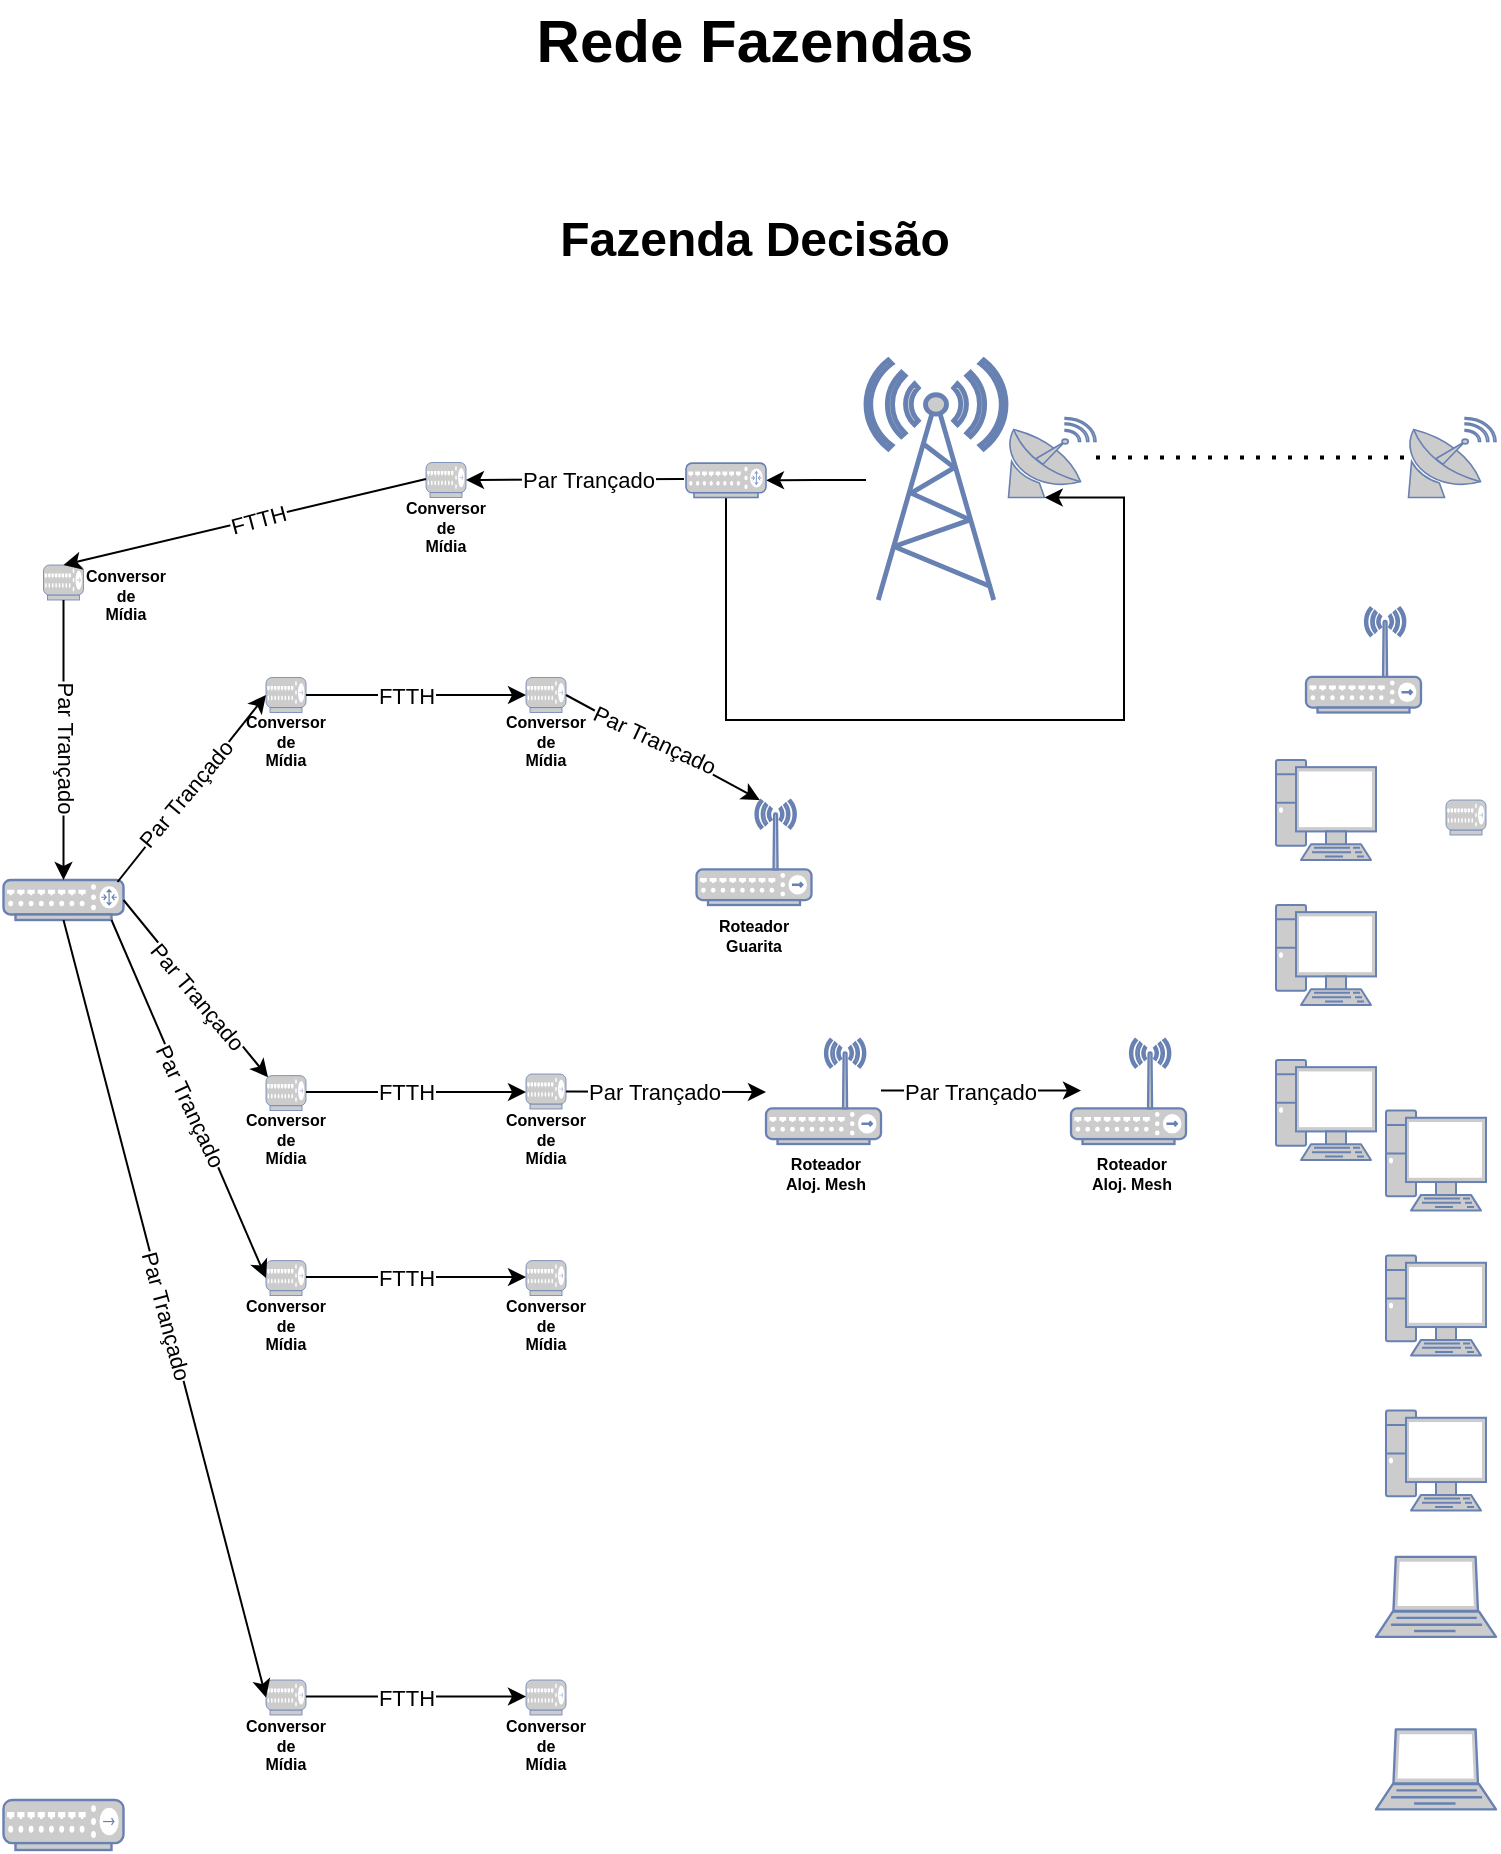 <mxfile version="21.3.2" type="github">
  <diagram name="Página-1" id="6-PplMMaVUPobBZW0QeX">
    <mxGraphModel dx="1434" dy="796" grid="1" gridSize="10" guides="1" tooltips="1" connect="1" arrows="1" fold="1" page="1" pageScale="1" pageWidth="827" pageHeight="1169" math="0" shadow="0">
      <root>
        <mxCell id="0" />
        <mxCell id="1" parent="0" />
        <mxCell id="8iISEX3J9LfXSxGd36D7-1" value="&lt;font style=&quot;font-size: 30px;&quot;&gt;Rede Fazendas&lt;/font&gt;" style="text;strokeColor=none;fillColor=none;html=1;fontSize=24;fontStyle=1;verticalAlign=middle;align=center;" vertex="1" parent="1">
          <mxGeometry x="364" y="30" width="100" height="40" as="geometry" />
        </mxCell>
        <mxCell id="8iISEX3J9LfXSxGd36D7-3" value="Fazenda Decisão" style="text;strokeColor=none;fillColor=none;html=1;fontSize=24;fontStyle=1;verticalAlign=middle;align=center;" vertex="1" parent="1">
          <mxGeometry x="364" y="130" width="100" height="40" as="geometry" />
        </mxCell>
        <mxCell id="8iISEX3J9LfXSxGd36D7-111" style="edgeStyle=orthogonalEdgeStyle;rounded=0;orthogonalLoop=1;jettySize=auto;html=1;entryX=1;entryY=0.5;entryDx=0;entryDy=0;entryPerimeter=0;" edge="1" parent="1" source="8iISEX3J9LfXSxGd36D7-4" target="8iISEX3J9LfXSxGd36D7-109">
          <mxGeometry relative="1" as="geometry" />
        </mxCell>
        <mxCell id="8iISEX3J9LfXSxGd36D7-4" value="" style="fontColor=#0066CC;verticalAlign=top;verticalLabelPosition=bottom;labelPosition=center;align=center;html=1;outlineConnect=0;fillColor=#CCCCCC;strokeColor=#6881B3;gradientColor=none;gradientDirection=north;strokeWidth=2;shape=mxgraph.networks.radio_tower;" vertex="1" parent="1">
          <mxGeometry x="470" y="210" width="70" height="120" as="geometry" />
        </mxCell>
        <mxCell id="8iISEX3J9LfXSxGd36D7-6" value="" style="fontColor=#0066CC;verticalAlign=top;verticalLabelPosition=bottom;labelPosition=center;align=center;html=1;outlineConnect=0;fillColor=#CCCCCC;strokeColor=#6881B3;gradientColor=none;gradientDirection=north;strokeWidth=2;shape=mxgraph.networks.satellite_dish;" vertex="1" parent="1">
          <mxGeometry x="540" y="238.75" width="45" height="40" as="geometry" />
        </mxCell>
        <mxCell id="8iISEX3J9LfXSxGd36D7-8" value="" style="fontColor=#0066CC;verticalAlign=top;verticalLabelPosition=bottom;labelPosition=center;align=center;html=1;outlineConnect=0;fillColor=#CCCCCC;strokeColor=#6881B3;gradientColor=none;gradientDirection=north;strokeWidth=2;shape=mxgraph.networks.router;" vertex="1" parent="1">
          <mxGeometry x="38.75" y="470" width="60" height="20" as="geometry" />
        </mxCell>
        <mxCell id="8iISEX3J9LfXSxGd36D7-9" value="" style="fontColor=#0066CC;verticalAlign=top;verticalLabelPosition=bottom;labelPosition=center;align=center;html=1;outlineConnect=0;fillColor=#CCCCCC;strokeColor=#6881B3;gradientColor=none;gradientDirection=north;strokeWidth=2;shape=mxgraph.networks.satellite_dish;direction=east;" vertex="1" parent="1">
          <mxGeometry x="740" y="238.75" width="45" height="40" as="geometry" />
        </mxCell>
        <mxCell id="8iISEX3J9LfXSxGd36D7-11" value="" style="fontColor=#0066CC;verticalAlign=top;verticalLabelPosition=bottom;labelPosition=center;align=center;html=1;outlineConnect=0;fillColor=#CCCCCC;strokeColor=#6881B3;gradientColor=none;gradientDirection=north;strokeWidth=2;shape=mxgraph.networks.wireless_hub;" vertex="1" parent="1">
          <mxGeometry x="690" y="333.75" width="57.5" height="52.5" as="geometry" />
        </mxCell>
        <mxCell id="8iISEX3J9LfXSxGd36D7-13" value="" style="fontColor=#0066CC;verticalAlign=top;verticalLabelPosition=bottom;labelPosition=center;align=center;html=1;outlineConnect=0;fillColor=#CCCCCC;strokeColor=#6881B3;gradientColor=none;gradientDirection=north;strokeWidth=2;shape=mxgraph.networks.hub;" vertex="1" parent="1">
          <mxGeometry x="38.75" y="930" width="60" height="25" as="geometry" />
        </mxCell>
        <mxCell id="8iISEX3J9LfXSxGd36D7-15" value="" style="fontColor=#0066CC;verticalAlign=top;verticalLabelPosition=bottom;labelPosition=center;align=center;html=1;outlineConnect=0;fillColor=#CCCCCC;strokeColor=#6881B3;gradientColor=none;gradientDirection=north;strokeWidth=2;shape=mxgraph.networks.pc;" vertex="1" parent="1">
          <mxGeometry x="730" y="585.31" width="50" height="50" as="geometry" />
        </mxCell>
        <mxCell id="8iISEX3J9LfXSxGd36D7-16" value="" style="fontColor=#0066CC;verticalAlign=top;verticalLabelPosition=bottom;labelPosition=center;align=center;html=1;outlineConnect=0;fillColor=#CCCCCC;strokeColor=#6881B3;gradientColor=none;gradientDirection=north;strokeWidth=2;shape=mxgraph.networks.pc;" vertex="1" parent="1">
          <mxGeometry x="730" y="657.81" width="50" height="50" as="geometry" />
        </mxCell>
        <mxCell id="8iISEX3J9LfXSxGd36D7-17" value="" style="fontColor=#0066CC;verticalAlign=top;verticalLabelPosition=bottom;labelPosition=center;align=center;html=1;outlineConnect=0;fillColor=#CCCCCC;strokeColor=#6881B3;gradientColor=none;gradientDirection=north;strokeWidth=2;shape=mxgraph.networks.pc;" vertex="1" parent="1">
          <mxGeometry x="730" y="735.31" width="50" height="50" as="geometry" />
        </mxCell>
        <mxCell id="8iISEX3J9LfXSxGd36D7-18" value="" style="fontColor=#0066CC;verticalAlign=top;verticalLabelPosition=bottom;labelPosition=center;align=center;html=1;outlineConnect=0;fillColor=#CCCCCC;strokeColor=#6881B3;gradientColor=none;gradientDirection=north;strokeWidth=2;shape=mxgraph.networks.laptop;" vertex="1" parent="1">
          <mxGeometry x="725" y="808.44" width="60" height="40" as="geometry" />
        </mxCell>
        <mxCell id="8iISEX3J9LfXSxGd36D7-19" value="" style="fontColor=#0066CC;verticalAlign=top;verticalLabelPosition=bottom;labelPosition=center;align=center;html=1;outlineConnect=0;fillColor=#CCCCCC;strokeColor=#6881B3;gradientColor=none;gradientDirection=north;strokeWidth=2;shape=mxgraph.networks.laptop;" vertex="1" parent="1">
          <mxGeometry x="725" y="894.69" width="60" height="40" as="geometry" />
        </mxCell>
        <mxCell id="8iISEX3J9LfXSxGd36D7-54" value="" style="fontColor=#0066CC;verticalAlign=top;verticalLabelPosition=bottom;labelPosition=center;align=center;html=1;outlineConnect=0;fillColor=#CCCCCC;strokeColor=#6881B3;gradientColor=none;gradientDirection=north;strokeWidth=2;shape=mxgraph.networks.pc;" vertex="1" parent="1">
          <mxGeometry x="675" y="410" width="50" height="50" as="geometry" />
        </mxCell>
        <mxCell id="8iISEX3J9LfXSxGd36D7-55" value="" style="fontColor=#0066CC;verticalAlign=top;verticalLabelPosition=bottom;labelPosition=center;align=center;html=1;outlineConnect=0;fillColor=#CCCCCC;strokeColor=#6881B3;gradientColor=none;gradientDirection=north;strokeWidth=2;shape=mxgraph.networks.pc;" vertex="1" parent="1">
          <mxGeometry x="675" y="482.5" width="50" height="50" as="geometry" />
        </mxCell>
        <mxCell id="8iISEX3J9LfXSxGd36D7-56" value="" style="fontColor=#0066CC;verticalAlign=top;verticalLabelPosition=bottom;labelPosition=center;align=center;html=1;outlineConnect=0;fillColor=#CCCCCC;strokeColor=#6881B3;gradientColor=none;gradientDirection=north;strokeWidth=2;shape=mxgraph.networks.pc;" vertex="1" parent="1">
          <mxGeometry x="675" y="560" width="50" height="50" as="geometry" />
        </mxCell>
        <mxCell id="8iISEX3J9LfXSxGd36D7-60" value="" style="fontColor=#0066CC;verticalAlign=top;verticalLabelPosition=bottom;labelPosition=center;align=center;html=1;outlineConnect=0;fillColor=#CCCCCC;strokeColor=#6881B3;gradientColor=none;gradientDirection=north;strokeWidth=2;shape=mxgraph.networks.hub;" vertex="1" parent="1">
          <mxGeometry x="170" y="368.75" width="20" height="17.5" as="geometry" />
        </mxCell>
        <mxCell id="8iISEX3J9LfXSxGd36D7-61" value="" style="fontColor=#0066CC;verticalAlign=top;verticalLabelPosition=bottom;labelPosition=center;align=center;html=1;outlineConnect=0;fillColor=#CCCCCC;strokeColor=#6881B3;gradientColor=none;gradientDirection=north;strokeWidth=2;shape=mxgraph.networks.hub;" vertex="1" parent="1">
          <mxGeometry x="170" y="567.81" width="20" height="17.5" as="geometry" />
        </mxCell>
        <mxCell id="8iISEX3J9LfXSxGd36D7-62" value="" style="fontColor=#0066CC;verticalAlign=top;verticalLabelPosition=bottom;labelPosition=center;align=center;html=1;outlineConnect=0;fillColor=#CCCCCC;strokeColor=#6881B3;gradientColor=none;gradientDirection=north;strokeWidth=2;shape=mxgraph.networks.hub;" vertex="1" parent="1">
          <mxGeometry x="760" y="430" width="20" height="17.5" as="geometry" />
        </mxCell>
        <mxCell id="8iISEX3J9LfXSxGd36D7-63" value="" style="fontColor=#0066CC;verticalAlign=top;verticalLabelPosition=bottom;labelPosition=center;align=center;html=1;outlineConnect=0;fillColor=#CCCCCC;strokeColor=#6881B3;gradientColor=none;gradientDirection=north;strokeWidth=2;shape=mxgraph.networks.hub;" vertex="1" parent="1">
          <mxGeometry x="170" y="660.31" width="20" height="17.5" as="geometry" />
        </mxCell>
        <mxCell id="8iISEX3J9LfXSxGd36D7-64" value="" style="fontColor=#0066CC;verticalAlign=top;verticalLabelPosition=bottom;labelPosition=center;align=center;html=1;outlineConnect=0;fillColor=#CCCCCC;strokeColor=#6881B3;gradientColor=none;gradientDirection=north;strokeWidth=2;shape=mxgraph.networks.hub;" vertex="1" parent="1">
          <mxGeometry x="58.75" y="312.5" width="20" height="17.5" as="geometry" />
        </mxCell>
        <mxCell id="8iISEX3J9LfXSxGd36D7-65" value="" style="fontColor=#0066CC;verticalAlign=top;verticalLabelPosition=bottom;labelPosition=center;align=center;html=1;outlineConnect=0;fillColor=#CCCCCC;strokeColor=#6881B3;gradientColor=none;gradientDirection=north;strokeWidth=2;shape=mxgraph.networks.hub;" vertex="1" parent="1">
          <mxGeometry x="250" y="261.25" width="20" height="17.5" as="geometry" />
        </mxCell>
        <mxCell id="8iISEX3J9LfXSxGd36D7-69" value="" style="endArrow=classic;html=1;rounded=0;entryX=1;entryY=0.5;entryDx=0;entryDy=0;entryPerimeter=0;" edge="1" parent="1" target="8iISEX3J9LfXSxGd36D7-65">
          <mxGeometry relative="1" as="geometry">
            <mxPoint x="379" y="269.5" as="sourcePoint" />
            <mxPoint x="309" y="269.5" as="targetPoint" />
          </mxGeometry>
        </mxCell>
        <mxCell id="8iISEX3J9LfXSxGd36D7-70" value="Par Trançado" style="edgeLabel;resizable=0;html=1;align=center;verticalAlign=middle;" connectable="0" vertex="1" parent="8iISEX3J9LfXSxGd36D7-69">
          <mxGeometry relative="1" as="geometry">
            <mxPoint x="6" as="offset" />
          </mxGeometry>
        </mxCell>
        <mxCell id="8iISEX3J9LfXSxGd36D7-72" value="" style="endArrow=classic;html=1;rounded=0;entryX=0.5;entryY=0;entryDx=0;entryDy=0;entryPerimeter=0;" edge="1" parent="1" target="8iISEX3J9LfXSxGd36D7-64">
          <mxGeometry relative="1" as="geometry">
            <mxPoint x="250" y="269.5" as="sourcePoint" />
            <mxPoint x="141" y="270" as="targetPoint" />
          </mxGeometry>
        </mxCell>
        <mxCell id="8iISEX3J9LfXSxGd36D7-73" value="FTTH" style="edgeLabel;resizable=0;html=1;align=center;verticalAlign=middle;rotation=-15;" connectable="0" vertex="1" parent="8iISEX3J9LfXSxGd36D7-72">
          <mxGeometry relative="1" as="geometry">
            <mxPoint x="6" y="-1" as="offset" />
          </mxGeometry>
        </mxCell>
        <mxCell id="8iISEX3J9LfXSxGd36D7-74" value="" style="endArrow=classic;html=1;rounded=0;entryX=0.5;entryY=0;entryDx=0;entryDy=0;entryPerimeter=0;exitX=0.5;exitY=1;exitDx=0;exitDy=0;exitPerimeter=0;" edge="1" parent="1" source="8iISEX3J9LfXSxGd36D7-64" target="8iISEX3J9LfXSxGd36D7-8">
          <mxGeometry relative="1" as="geometry">
            <mxPoint x="68.25" y="333.75" as="sourcePoint" />
            <mxPoint x="68.25" y="433.75" as="targetPoint" />
          </mxGeometry>
        </mxCell>
        <mxCell id="8iISEX3J9LfXSxGd36D7-75" value="Par Trançado" style="edgeLabel;resizable=0;html=1;align=center;verticalAlign=middle;rotation=90;" connectable="0" vertex="1" parent="8iISEX3J9LfXSxGd36D7-74">
          <mxGeometry relative="1" as="geometry">
            <mxPoint x="1" y="3" as="offset" />
          </mxGeometry>
        </mxCell>
        <mxCell id="8iISEX3J9LfXSxGd36D7-77" value="" style="fontColor=#0066CC;verticalAlign=top;verticalLabelPosition=bottom;labelPosition=center;align=center;html=1;outlineConnect=0;fillColor=#CCCCCC;strokeColor=#6881B3;gradientColor=none;gradientDirection=north;strokeWidth=2;shape=mxgraph.networks.hub;" vertex="1" parent="1">
          <mxGeometry x="300" y="368.75" width="20" height="17.5" as="geometry" />
        </mxCell>
        <mxCell id="8iISEX3J9LfXSxGd36D7-78" value="" style="fontColor=#0066CC;verticalAlign=top;verticalLabelPosition=bottom;labelPosition=center;align=center;html=1;outlineConnect=0;fillColor=#CCCCCC;strokeColor=#6881B3;gradientColor=none;gradientDirection=north;strokeWidth=2;shape=mxgraph.networks.wireless_hub;" vertex="1" parent="1">
          <mxGeometry x="385.25" y="430" width="57.5" height="52.5" as="geometry" />
        </mxCell>
        <mxCell id="8iISEX3J9LfXSxGd36D7-79" value="" style="fontColor=#0066CC;verticalAlign=top;verticalLabelPosition=bottom;labelPosition=center;align=center;html=1;outlineConnect=0;fillColor=#CCCCCC;strokeColor=#6881B3;gradientColor=none;gradientDirection=north;strokeWidth=2;shape=mxgraph.networks.hub;" vertex="1" parent="1">
          <mxGeometry x="300" y="567" width="20" height="17.5" as="geometry" />
        </mxCell>
        <mxCell id="8iISEX3J9LfXSxGd36D7-80" value="" style="endArrow=classic;html=1;rounded=0;entryX=0;entryY=0.5;entryDx=0;entryDy=0;entryPerimeter=0;exitX=0.95;exitY=0.05;exitDx=0;exitDy=0;exitPerimeter=0;" edge="1" parent="1" source="8iISEX3J9LfXSxGd36D7-8" target="8iISEX3J9LfXSxGd36D7-60">
          <mxGeometry relative="1" as="geometry">
            <mxPoint x="79" y="340" as="sourcePoint" />
            <mxPoint x="79" y="480" as="targetPoint" />
          </mxGeometry>
        </mxCell>
        <mxCell id="8iISEX3J9LfXSxGd36D7-81" value="Par Trançado" style="edgeLabel;resizable=0;html=1;align=center;verticalAlign=middle;rotation=-50;" connectable="0" vertex="1" parent="8iISEX3J9LfXSxGd36D7-80">
          <mxGeometry relative="1" as="geometry">
            <mxPoint x="-3" y="3" as="offset" />
          </mxGeometry>
        </mxCell>
        <mxCell id="8iISEX3J9LfXSxGd36D7-82" value="" style="endArrow=classic;html=1;rounded=0;entryX=0.05;entryY=0.05;entryDx=0;entryDy=0;entryPerimeter=0;exitX=1;exitY=0.5;exitDx=0;exitDy=0;exitPerimeter=0;" edge="1" parent="1" source="8iISEX3J9LfXSxGd36D7-8" target="8iISEX3J9LfXSxGd36D7-61">
          <mxGeometry relative="1" as="geometry">
            <mxPoint x="89" y="350" as="sourcePoint" />
            <mxPoint x="89" y="490" as="targetPoint" />
          </mxGeometry>
        </mxCell>
        <mxCell id="8iISEX3J9LfXSxGd36D7-83" value="Par Trançado" style="edgeLabel;resizable=0;html=1;align=center;verticalAlign=middle;rotation=50;" connectable="0" vertex="1" parent="8iISEX3J9LfXSxGd36D7-82">
          <mxGeometry relative="1" as="geometry">
            <mxPoint x="1" y="3" as="offset" />
          </mxGeometry>
        </mxCell>
        <mxCell id="8iISEX3J9LfXSxGd36D7-87" value="" style="endArrow=classic;html=1;rounded=0;entryX=0.55;entryY=0;entryDx=0;entryDy=0;entryPerimeter=0;exitX=1;exitY=0.5;exitDx=0;exitDy=0;exitPerimeter=0;" edge="1" parent="1" source="8iISEX3J9LfXSxGd36D7-77" target="8iISEX3J9LfXSxGd36D7-78">
          <mxGeometry relative="1" as="geometry">
            <mxPoint x="320" y="400" as="sourcePoint" />
            <mxPoint x="240" y="500" as="targetPoint" />
          </mxGeometry>
        </mxCell>
        <mxCell id="8iISEX3J9LfXSxGd36D7-88" value="Par Trançado" style="edgeLabel;resizable=0;html=1;align=center;verticalAlign=middle;rotation=25;" connectable="0" vertex="1" parent="8iISEX3J9LfXSxGd36D7-87">
          <mxGeometry relative="1" as="geometry">
            <mxPoint x="-4" y="-4" as="offset" />
          </mxGeometry>
        </mxCell>
        <mxCell id="8iISEX3J9LfXSxGd36D7-90" value="" style="endArrow=classic;html=1;rounded=0;entryX=0;entryY=0.5;entryDx=0;entryDy=0;entryPerimeter=0;exitX=1;exitY=0.5;exitDx=0;exitDy=0;exitPerimeter=0;" edge="1" parent="1" source="8iISEX3J9LfXSxGd36D7-60" target="8iISEX3J9LfXSxGd36D7-77">
          <mxGeometry relative="1" as="geometry">
            <mxPoint x="260" y="279.5" as="sourcePoint" />
            <mxPoint x="79" y="323" as="targetPoint" />
          </mxGeometry>
        </mxCell>
        <mxCell id="8iISEX3J9LfXSxGd36D7-91" value="FTTH" style="edgeLabel;resizable=0;html=1;align=center;verticalAlign=middle;rotation=0;" connectable="0" vertex="1" parent="8iISEX3J9LfXSxGd36D7-90">
          <mxGeometry relative="1" as="geometry">
            <mxPoint x="-5" as="offset" />
          </mxGeometry>
        </mxCell>
        <mxCell id="8iISEX3J9LfXSxGd36D7-92" value="" style="endArrow=classic;html=1;rounded=0;entryX=0;entryY=0.5;entryDx=0;entryDy=0;entryPerimeter=0;exitX=1;exitY=0.5;exitDx=0;exitDy=0;exitPerimeter=0;" edge="1" parent="1">
          <mxGeometry relative="1" as="geometry">
            <mxPoint x="190" y="576.06" as="sourcePoint" />
            <mxPoint x="300" y="576.06" as="targetPoint" />
          </mxGeometry>
        </mxCell>
        <mxCell id="8iISEX3J9LfXSxGd36D7-93" value="FTTH" style="edgeLabel;resizable=0;html=1;align=center;verticalAlign=middle;rotation=0;" connectable="0" vertex="1" parent="8iISEX3J9LfXSxGd36D7-92">
          <mxGeometry relative="1" as="geometry">
            <mxPoint x="-5" as="offset" />
          </mxGeometry>
        </mxCell>
        <mxCell id="8iISEX3J9LfXSxGd36D7-94" value="" style="fontColor=#0066CC;verticalAlign=top;verticalLabelPosition=bottom;labelPosition=center;align=center;html=1;outlineConnect=0;fillColor=#CCCCCC;strokeColor=#6881B3;gradientColor=none;gradientDirection=north;strokeWidth=2;shape=mxgraph.networks.hub;" vertex="1" parent="1">
          <mxGeometry x="300" y="660.31" width="20" height="17.5" as="geometry" />
        </mxCell>
        <mxCell id="8iISEX3J9LfXSxGd36D7-95" value="" style="fontColor=#0066CC;verticalAlign=top;verticalLabelPosition=bottom;labelPosition=center;align=center;html=1;outlineConnect=0;fillColor=#CCCCCC;strokeColor=#6881B3;gradientColor=none;gradientDirection=north;strokeWidth=2;shape=mxgraph.networks.hub;" vertex="1" parent="1">
          <mxGeometry x="170" y="870" width="20" height="17.5" as="geometry" />
        </mxCell>
        <mxCell id="8iISEX3J9LfXSxGd36D7-96" value="" style="fontColor=#0066CC;verticalAlign=top;verticalLabelPosition=bottom;labelPosition=center;align=center;html=1;outlineConnect=0;fillColor=#CCCCCC;strokeColor=#6881B3;gradientColor=none;gradientDirection=north;strokeWidth=2;shape=mxgraph.networks.hub;" vertex="1" parent="1">
          <mxGeometry x="300" y="870" width="20" height="17.5" as="geometry" />
        </mxCell>
        <mxCell id="8iISEX3J9LfXSxGd36D7-99" value="Conversor&lt;br style=&quot;font-size: 8px;&quot;&gt;de&lt;br style=&quot;font-size: 8px;&quot;&gt;Mídia" style="text;html=1;strokeColor=none;fillColor=none;align=center;verticalAlign=middle;whiteSpace=wrap;rounded=0;fontSize=8;fontStyle=1" vertex="1" parent="1">
          <mxGeometry x="230" y="278.75" width="60" height="30" as="geometry" />
        </mxCell>
        <mxCell id="8iISEX3J9LfXSxGd36D7-100" value="Conversor&lt;br style=&quot;font-size: 8px;&quot;&gt;de&lt;br style=&quot;font-size: 8px;&quot;&gt;Mídia" style="text;html=1;strokeColor=none;fillColor=none;align=center;verticalAlign=middle;whiteSpace=wrap;rounded=0;fontSize=8;fontStyle=1" vertex="1" parent="1">
          <mxGeometry x="150" y="386.25" width="60" height="30" as="geometry" />
        </mxCell>
        <mxCell id="8iISEX3J9LfXSxGd36D7-101" value="Conversor&lt;br style=&quot;font-size: 8px;&quot;&gt;de&lt;br style=&quot;font-size: 8px;&quot;&gt;Mídia" style="text;html=1;strokeColor=none;fillColor=none;align=center;verticalAlign=middle;whiteSpace=wrap;rounded=0;fontSize=8;fontStyle=1" vertex="1" parent="1">
          <mxGeometry x="280" y="386.25" width="60" height="30" as="geometry" />
        </mxCell>
        <mxCell id="8iISEX3J9LfXSxGd36D7-102" value="Conversor&lt;br style=&quot;font-size: 8px;&quot;&gt;de&lt;br style=&quot;font-size: 8px;&quot;&gt;Mídia" style="text;html=1;strokeColor=none;fillColor=none;align=center;verticalAlign=middle;whiteSpace=wrap;rounded=0;fontSize=8;fontStyle=1" vertex="1" parent="1">
          <mxGeometry x="280" y="585.31" width="60" height="30" as="geometry" />
        </mxCell>
        <mxCell id="8iISEX3J9LfXSxGd36D7-103" value="Conversor&lt;br style=&quot;font-size: 8px;&quot;&gt;de&lt;br style=&quot;font-size: 8px;&quot;&gt;Mídia" style="text;html=1;strokeColor=none;fillColor=none;align=center;verticalAlign=middle;whiteSpace=wrap;rounded=0;fontSize=8;fontStyle=1" vertex="1" parent="1">
          <mxGeometry x="150" y="585" width="60" height="30" as="geometry" />
        </mxCell>
        <mxCell id="8iISEX3J9LfXSxGd36D7-104" value="Conversor&lt;br style=&quot;font-size: 8px;&quot;&gt;de&lt;br style=&quot;font-size: 8px;&quot;&gt;Mídia" style="text;html=1;strokeColor=none;fillColor=none;align=center;verticalAlign=middle;whiteSpace=wrap;rounded=0;fontSize=8;fontStyle=1" vertex="1" parent="1">
          <mxGeometry x="150" y="677.81" width="60" height="30" as="geometry" />
        </mxCell>
        <mxCell id="8iISEX3J9LfXSxGd36D7-105" value="Conversor&lt;br style=&quot;font-size: 8px;&quot;&gt;de&lt;br style=&quot;font-size: 8px;&quot;&gt;Mídia" style="text;html=1;strokeColor=none;fillColor=none;align=center;verticalAlign=middle;whiteSpace=wrap;rounded=0;fontSize=8;fontStyle=1" vertex="1" parent="1">
          <mxGeometry x="280" y="677.81" width="60" height="30" as="geometry" />
        </mxCell>
        <mxCell id="8iISEX3J9LfXSxGd36D7-106" value="Conversor&lt;br style=&quot;font-size: 8px;&quot;&gt;de&lt;br style=&quot;font-size: 8px;&quot;&gt;Mídia" style="text;html=1;strokeColor=none;fillColor=none;align=center;verticalAlign=middle;whiteSpace=wrap;rounded=0;fontSize=8;fontStyle=1" vertex="1" parent="1">
          <mxGeometry x="150" y="887.5" width="60" height="30" as="geometry" />
        </mxCell>
        <mxCell id="8iISEX3J9LfXSxGd36D7-107" value="Conversor&lt;br style=&quot;font-size: 8px;&quot;&gt;de&lt;br style=&quot;font-size: 8px;&quot;&gt;Mídia" style="text;html=1;strokeColor=none;fillColor=none;align=center;verticalAlign=middle;whiteSpace=wrap;rounded=0;fontSize=8;fontStyle=1" vertex="1" parent="1">
          <mxGeometry x="280" y="887.5" width="60" height="30" as="geometry" />
        </mxCell>
        <mxCell id="8iISEX3J9LfXSxGd36D7-108" value="Conversor&lt;br style=&quot;font-size: 8px;&quot;&gt;de&lt;br style=&quot;font-size: 8px;&quot;&gt;Mídia" style="text;html=1;strokeColor=none;fillColor=none;align=center;verticalAlign=middle;whiteSpace=wrap;rounded=0;fontSize=8;fontStyle=1" vertex="1" parent="1">
          <mxGeometry x="70" y="312.5" width="60" height="30" as="geometry" />
        </mxCell>
        <mxCell id="8iISEX3J9LfXSxGd36D7-112" style="edgeStyle=orthogonalEdgeStyle;rounded=0;orthogonalLoop=1;jettySize=auto;html=1;exitX=0.5;exitY=1;exitDx=0;exitDy=0;exitPerimeter=0;entryX=0.43;entryY=1;entryDx=0;entryDy=0;entryPerimeter=0;" edge="1" parent="1" source="8iISEX3J9LfXSxGd36D7-109" target="8iISEX3J9LfXSxGd36D7-6">
          <mxGeometry relative="1" as="geometry">
            <Array as="points">
              <mxPoint x="400" y="390" />
              <mxPoint x="599" y="390" />
            </Array>
          </mxGeometry>
        </mxCell>
        <mxCell id="8iISEX3J9LfXSxGd36D7-109" value="" style="fontColor=#0066CC;verticalAlign=top;verticalLabelPosition=bottom;labelPosition=center;align=center;html=1;outlineConnect=0;fillColor=#CCCCCC;strokeColor=#6881B3;gradientColor=none;gradientDirection=north;strokeWidth=2;shape=mxgraph.networks.router;" vertex="1" parent="1">
          <mxGeometry x="380" y="261.56" width="40" height="17.19" as="geometry" />
        </mxCell>
        <mxCell id="8iISEX3J9LfXSxGd36D7-113" value="" style="endArrow=none;dashed=1;html=1;dashPattern=1 3;strokeWidth=2;rounded=0;" edge="1" parent="1" source="8iISEX3J9LfXSxGd36D7-6" target="8iISEX3J9LfXSxGd36D7-9">
          <mxGeometry width="50" height="50" relative="1" as="geometry">
            <mxPoint x="390" y="630" as="sourcePoint" />
            <mxPoint x="440" y="580" as="targetPoint" />
          </mxGeometry>
        </mxCell>
        <mxCell id="8iISEX3J9LfXSxGd36D7-114" value="Roteador&lt;br&gt;Guarita" style="text;html=1;strokeColor=none;fillColor=none;align=center;verticalAlign=middle;whiteSpace=wrap;rounded=0;fontSize=8;fontStyle=1" vertex="1" parent="1">
          <mxGeometry x="384" y="482.5" width="60" height="30" as="geometry" />
        </mxCell>
        <mxCell id="8iISEX3J9LfXSxGd36D7-115" value="" style="endArrow=classic;html=1;rounded=0;entryX=0;entryY=0.5;entryDx=0;entryDy=0;entryPerimeter=0;exitX=1;exitY=0.5;exitDx=0;exitDy=0;exitPerimeter=0;" edge="1" parent="1">
          <mxGeometry relative="1" as="geometry">
            <mxPoint x="190" y="668.56" as="sourcePoint" />
            <mxPoint x="300" y="668.56" as="targetPoint" />
          </mxGeometry>
        </mxCell>
        <mxCell id="8iISEX3J9LfXSxGd36D7-116" value="FTTH" style="edgeLabel;resizable=0;html=1;align=center;verticalAlign=middle;rotation=0;" connectable="0" vertex="1" parent="8iISEX3J9LfXSxGd36D7-115">
          <mxGeometry relative="1" as="geometry">
            <mxPoint x="-5" as="offset" />
          </mxGeometry>
        </mxCell>
        <mxCell id="8iISEX3J9LfXSxGd36D7-117" value="" style="endArrow=classic;html=1;rounded=0;entryX=0;entryY=0.5;entryDx=0;entryDy=0;entryPerimeter=0;exitX=1;exitY=0.5;exitDx=0;exitDy=0;exitPerimeter=0;" edge="1" parent="1">
          <mxGeometry relative="1" as="geometry">
            <mxPoint x="190" y="878.25" as="sourcePoint" />
            <mxPoint x="300" y="878.25" as="targetPoint" />
          </mxGeometry>
        </mxCell>
        <mxCell id="8iISEX3J9LfXSxGd36D7-118" value="FTTH" style="edgeLabel;resizable=0;html=1;align=center;verticalAlign=middle;rotation=0;" connectable="0" vertex="1" parent="8iISEX3J9LfXSxGd36D7-117">
          <mxGeometry relative="1" as="geometry">
            <mxPoint x="-5" as="offset" />
          </mxGeometry>
        </mxCell>
        <mxCell id="8iISEX3J9LfXSxGd36D7-119" value="" style="endArrow=classic;html=1;rounded=0;entryX=0;entryY=0.5;entryDx=0;entryDy=0;entryPerimeter=0;exitX=0.9;exitY=1;exitDx=0;exitDy=0;exitPerimeter=0;" edge="1" parent="1" source="8iISEX3J9LfXSxGd36D7-8" target="8iISEX3J9LfXSxGd36D7-63">
          <mxGeometry relative="1" as="geometry">
            <mxPoint x="58.75" y="541" as="sourcePoint" />
            <mxPoint x="130.75" y="630" as="targetPoint" />
          </mxGeometry>
        </mxCell>
        <mxCell id="8iISEX3J9LfXSxGd36D7-120" value="Par Trançado" style="edgeLabel;resizable=0;html=1;align=center;verticalAlign=middle;rotation=65;" connectable="0" vertex="1" parent="8iISEX3J9LfXSxGd36D7-119">
          <mxGeometry relative="1" as="geometry">
            <mxPoint x="1" y="3" as="offset" />
          </mxGeometry>
        </mxCell>
        <mxCell id="8iISEX3J9LfXSxGd36D7-121" value="" style="endArrow=classic;html=1;rounded=0;entryX=0;entryY=0.5;entryDx=0;entryDy=0;entryPerimeter=0;exitX=0.5;exitY=1;exitDx=0;exitDy=0;exitPerimeter=0;" edge="1" parent="1" source="8iISEX3J9LfXSxGd36D7-8" target="8iISEX3J9LfXSxGd36D7-95">
          <mxGeometry relative="1" as="geometry">
            <mxPoint x="38.75" y="610" as="sourcePoint" />
            <mxPoint x="110.75" y="699" as="targetPoint" />
          </mxGeometry>
        </mxCell>
        <mxCell id="8iISEX3J9LfXSxGd36D7-122" value="Par Trançado" style="edgeLabel;resizable=0;html=1;align=center;verticalAlign=middle;rotation=75;" connectable="0" vertex="1" parent="8iISEX3J9LfXSxGd36D7-121">
          <mxGeometry relative="1" as="geometry">
            <mxPoint x="1" y="3" as="offset" />
          </mxGeometry>
        </mxCell>
        <mxCell id="8iISEX3J9LfXSxGd36D7-126" value="" style="endArrow=classic;html=1;rounded=0;exitX=1;exitY=0.5;exitDx=0;exitDy=0;exitPerimeter=0;" edge="1" parent="1" source="8iISEX3J9LfXSxGd36D7-79">
          <mxGeometry relative="1" as="geometry">
            <mxPoint x="370" y="575.25" as="sourcePoint" />
            <mxPoint x="420" y="576" as="targetPoint" />
          </mxGeometry>
        </mxCell>
        <mxCell id="8iISEX3J9LfXSxGd36D7-127" value="Par Trançado" style="edgeLabel;resizable=0;html=1;align=center;verticalAlign=middle;" connectable="0" vertex="1" parent="8iISEX3J9LfXSxGd36D7-126">
          <mxGeometry relative="1" as="geometry">
            <mxPoint x="-6" as="offset" />
          </mxGeometry>
        </mxCell>
        <mxCell id="8iISEX3J9LfXSxGd36D7-128" value="" style="fontColor=#0066CC;verticalAlign=top;verticalLabelPosition=bottom;labelPosition=center;align=center;html=1;outlineConnect=0;fillColor=#CCCCCC;strokeColor=#6881B3;gradientColor=none;gradientDirection=north;strokeWidth=2;shape=mxgraph.networks.wireless_hub;" vertex="1" parent="1">
          <mxGeometry x="420" y="549.5" width="57.5" height="52.5" as="geometry" />
        </mxCell>
        <mxCell id="8iISEX3J9LfXSxGd36D7-129" value="" style="endArrow=classic;html=1;rounded=0;exitX=1;exitY=0.5;exitDx=0;exitDy=0;exitPerimeter=0;" edge="1" parent="1">
          <mxGeometry relative="1" as="geometry">
            <mxPoint x="477.5" y="575.25" as="sourcePoint" />
            <mxPoint x="577.5" y="575.25" as="targetPoint" />
          </mxGeometry>
        </mxCell>
        <mxCell id="8iISEX3J9LfXSxGd36D7-130" value="Par Trançado" style="edgeLabel;resizable=0;html=1;align=center;verticalAlign=middle;" connectable="0" vertex="1" parent="8iISEX3J9LfXSxGd36D7-129">
          <mxGeometry relative="1" as="geometry">
            <mxPoint x="-6" as="offset" />
          </mxGeometry>
        </mxCell>
        <mxCell id="8iISEX3J9LfXSxGd36D7-131" value="" style="fontColor=#0066CC;verticalAlign=top;verticalLabelPosition=bottom;labelPosition=center;align=center;html=1;outlineConnect=0;fillColor=#CCCCCC;strokeColor=#6881B3;gradientColor=none;gradientDirection=north;strokeWidth=2;shape=mxgraph.networks.wireless_hub;" vertex="1" parent="1">
          <mxGeometry x="572.5" y="549.5" width="57.5" height="52.5" as="geometry" />
        </mxCell>
        <mxCell id="8iISEX3J9LfXSxGd36D7-132" value="Roteador&lt;br&gt;Aloj. Mesh" style="text;html=1;strokeColor=none;fillColor=none;align=center;verticalAlign=middle;whiteSpace=wrap;rounded=0;fontSize=8;fontStyle=1" vertex="1" parent="1">
          <mxGeometry x="420" y="602" width="60" height="30" as="geometry" />
        </mxCell>
        <mxCell id="8iISEX3J9LfXSxGd36D7-133" value="Roteador&lt;br style=&quot;border-color: var(--border-color);&quot;&gt;Aloj. Mesh" style="text;html=1;strokeColor=none;fillColor=none;align=center;verticalAlign=middle;whiteSpace=wrap;rounded=0;fontSize=8;fontStyle=1" vertex="1" parent="1">
          <mxGeometry x="572.5" y="602" width="60" height="30" as="geometry" />
        </mxCell>
      </root>
    </mxGraphModel>
  </diagram>
</mxfile>
